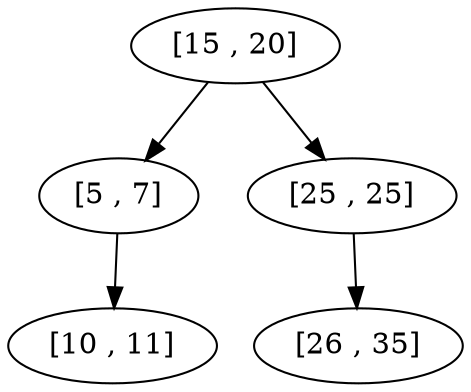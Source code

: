 digraph {
p0x8fb9d0 [label="[15 , 20]"]
p0x8fb9d0
p0x8fbd68 [label="[5 , 7]"]
p0x8fb9d0->p0x8fbd68
p0x8fbd90 [label="[10 , 11]"]
p0x8fbd68->p0x8fbd90
p0x8fba48 [label="[25 , 25]"]
p0x8fb9d0->p0x8fba48
p0x8fbe08 [label="[26 , 35]"]
p0x8fba48->p0x8fbe08
}
